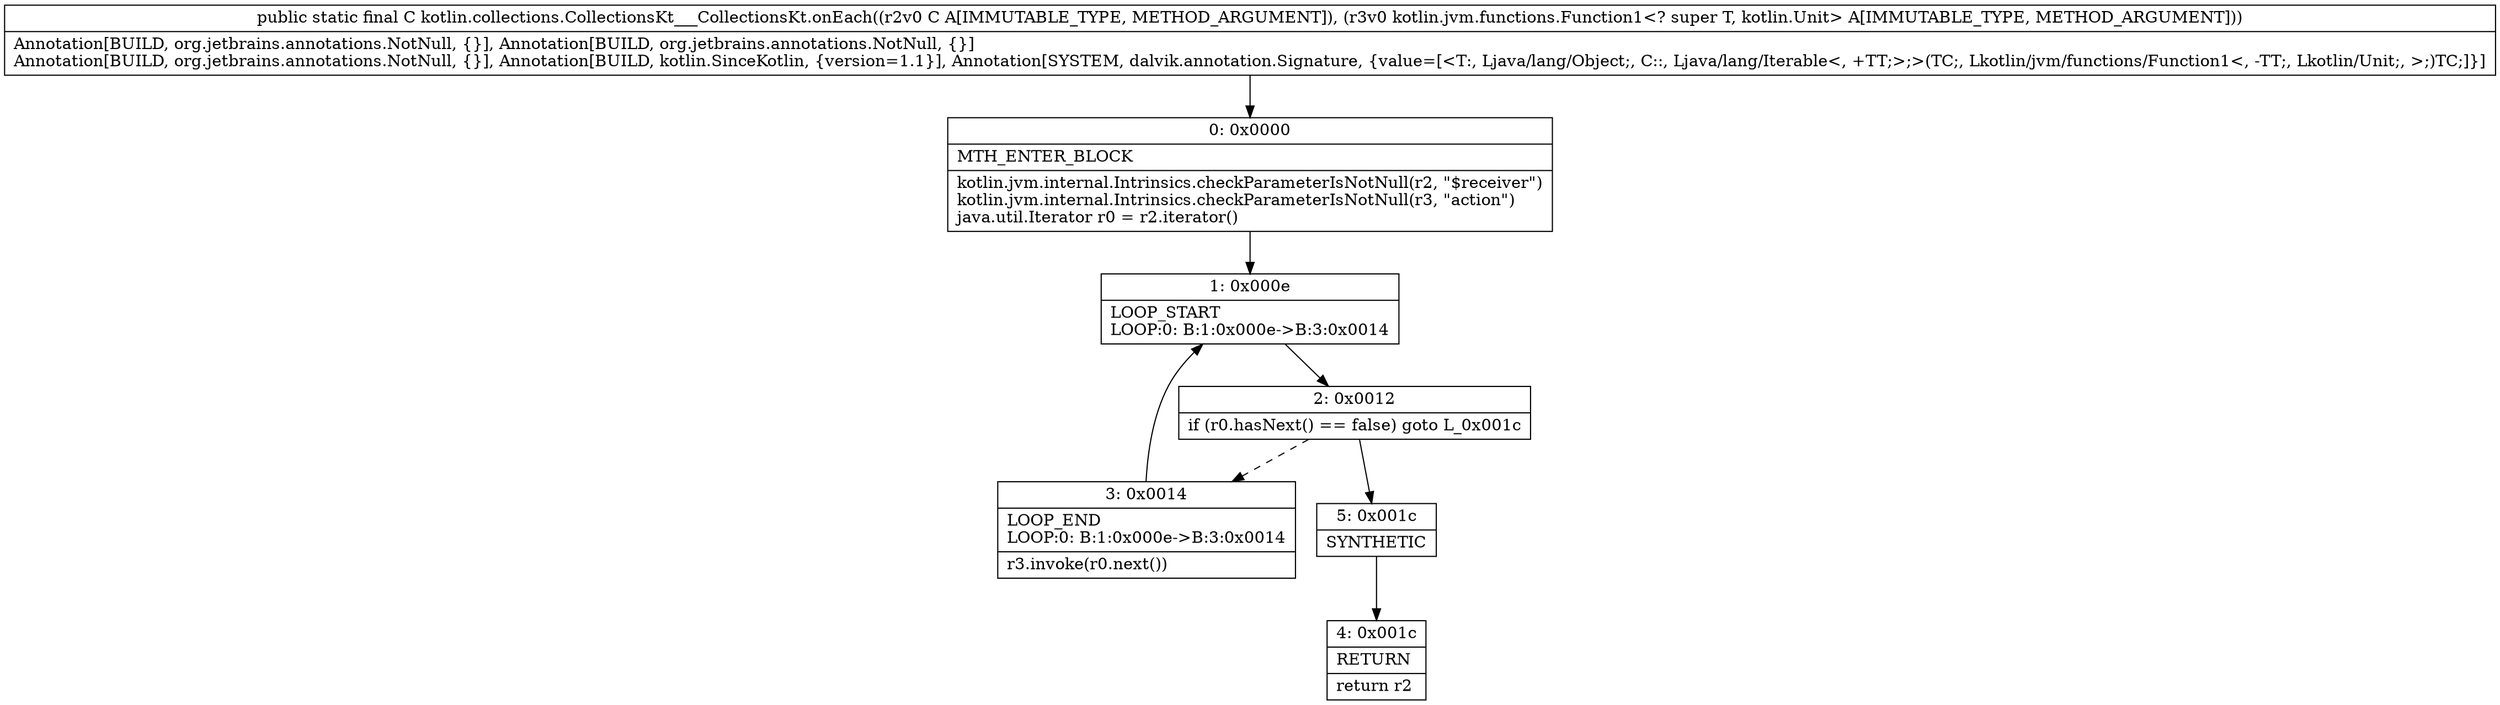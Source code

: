 digraph "CFG forkotlin.collections.CollectionsKt___CollectionsKt.onEach(Ljava\/lang\/Iterable;Lkotlin\/jvm\/functions\/Function1;)Ljava\/lang\/Iterable;" {
Node_0 [shape=record,label="{0\:\ 0x0000|MTH_ENTER_BLOCK\l|kotlin.jvm.internal.Intrinsics.checkParameterIsNotNull(r2, \"$receiver\")\lkotlin.jvm.internal.Intrinsics.checkParameterIsNotNull(r3, \"action\")\ljava.util.Iterator r0 = r2.iterator()\l}"];
Node_1 [shape=record,label="{1\:\ 0x000e|LOOP_START\lLOOP:0: B:1:0x000e\-\>B:3:0x0014\l}"];
Node_2 [shape=record,label="{2\:\ 0x0012|if (r0.hasNext() == false) goto L_0x001c\l}"];
Node_3 [shape=record,label="{3\:\ 0x0014|LOOP_END\lLOOP:0: B:1:0x000e\-\>B:3:0x0014\l|r3.invoke(r0.next())\l}"];
Node_4 [shape=record,label="{4\:\ 0x001c|RETURN\l|return r2\l}"];
Node_5 [shape=record,label="{5\:\ 0x001c|SYNTHETIC\l}"];
MethodNode[shape=record,label="{public static final C kotlin.collections.CollectionsKt___CollectionsKt.onEach((r2v0 C A[IMMUTABLE_TYPE, METHOD_ARGUMENT]), (r3v0 kotlin.jvm.functions.Function1\<? super T, kotlin.Unit\> A[IMMUTABLE_TYPE, METHOD_ARGUMENT]))  | Annotation[BUILD, org.jetbrains.annotations.NotNull, \{\}], Annotation[BUILD, org.jetbrains.annotations.NotNull, \{\}]\lAnnotation[BUILD, org.jetbrains.annotations.NotNull, \{\}], Annotation[BUILD, kotlin.SinceKotlin, \{version=1.1\}], Annotation[SYSTEM, dalvik.annotation.Signature, \{value=[\<T:, Ljava\/lang\/Object;, C::, Ljava\/lang\/Iterable\<, +TT;\>;\>(TC;, Lkotlin\/jvm\/functions\/Function1\<, \-TT;, Lkotlin\/Unit;, \>;)TC;]\}]\l}"];
MethodNode -> Node_0;
Node_0 -> Node_1;
Node_1 -> Node_2;
Node_2 -> Node_3[style=dashed];
Node_2 -> Node_5;
Node_3 -> Node_1;
Node_5 -> Node_4;
}

